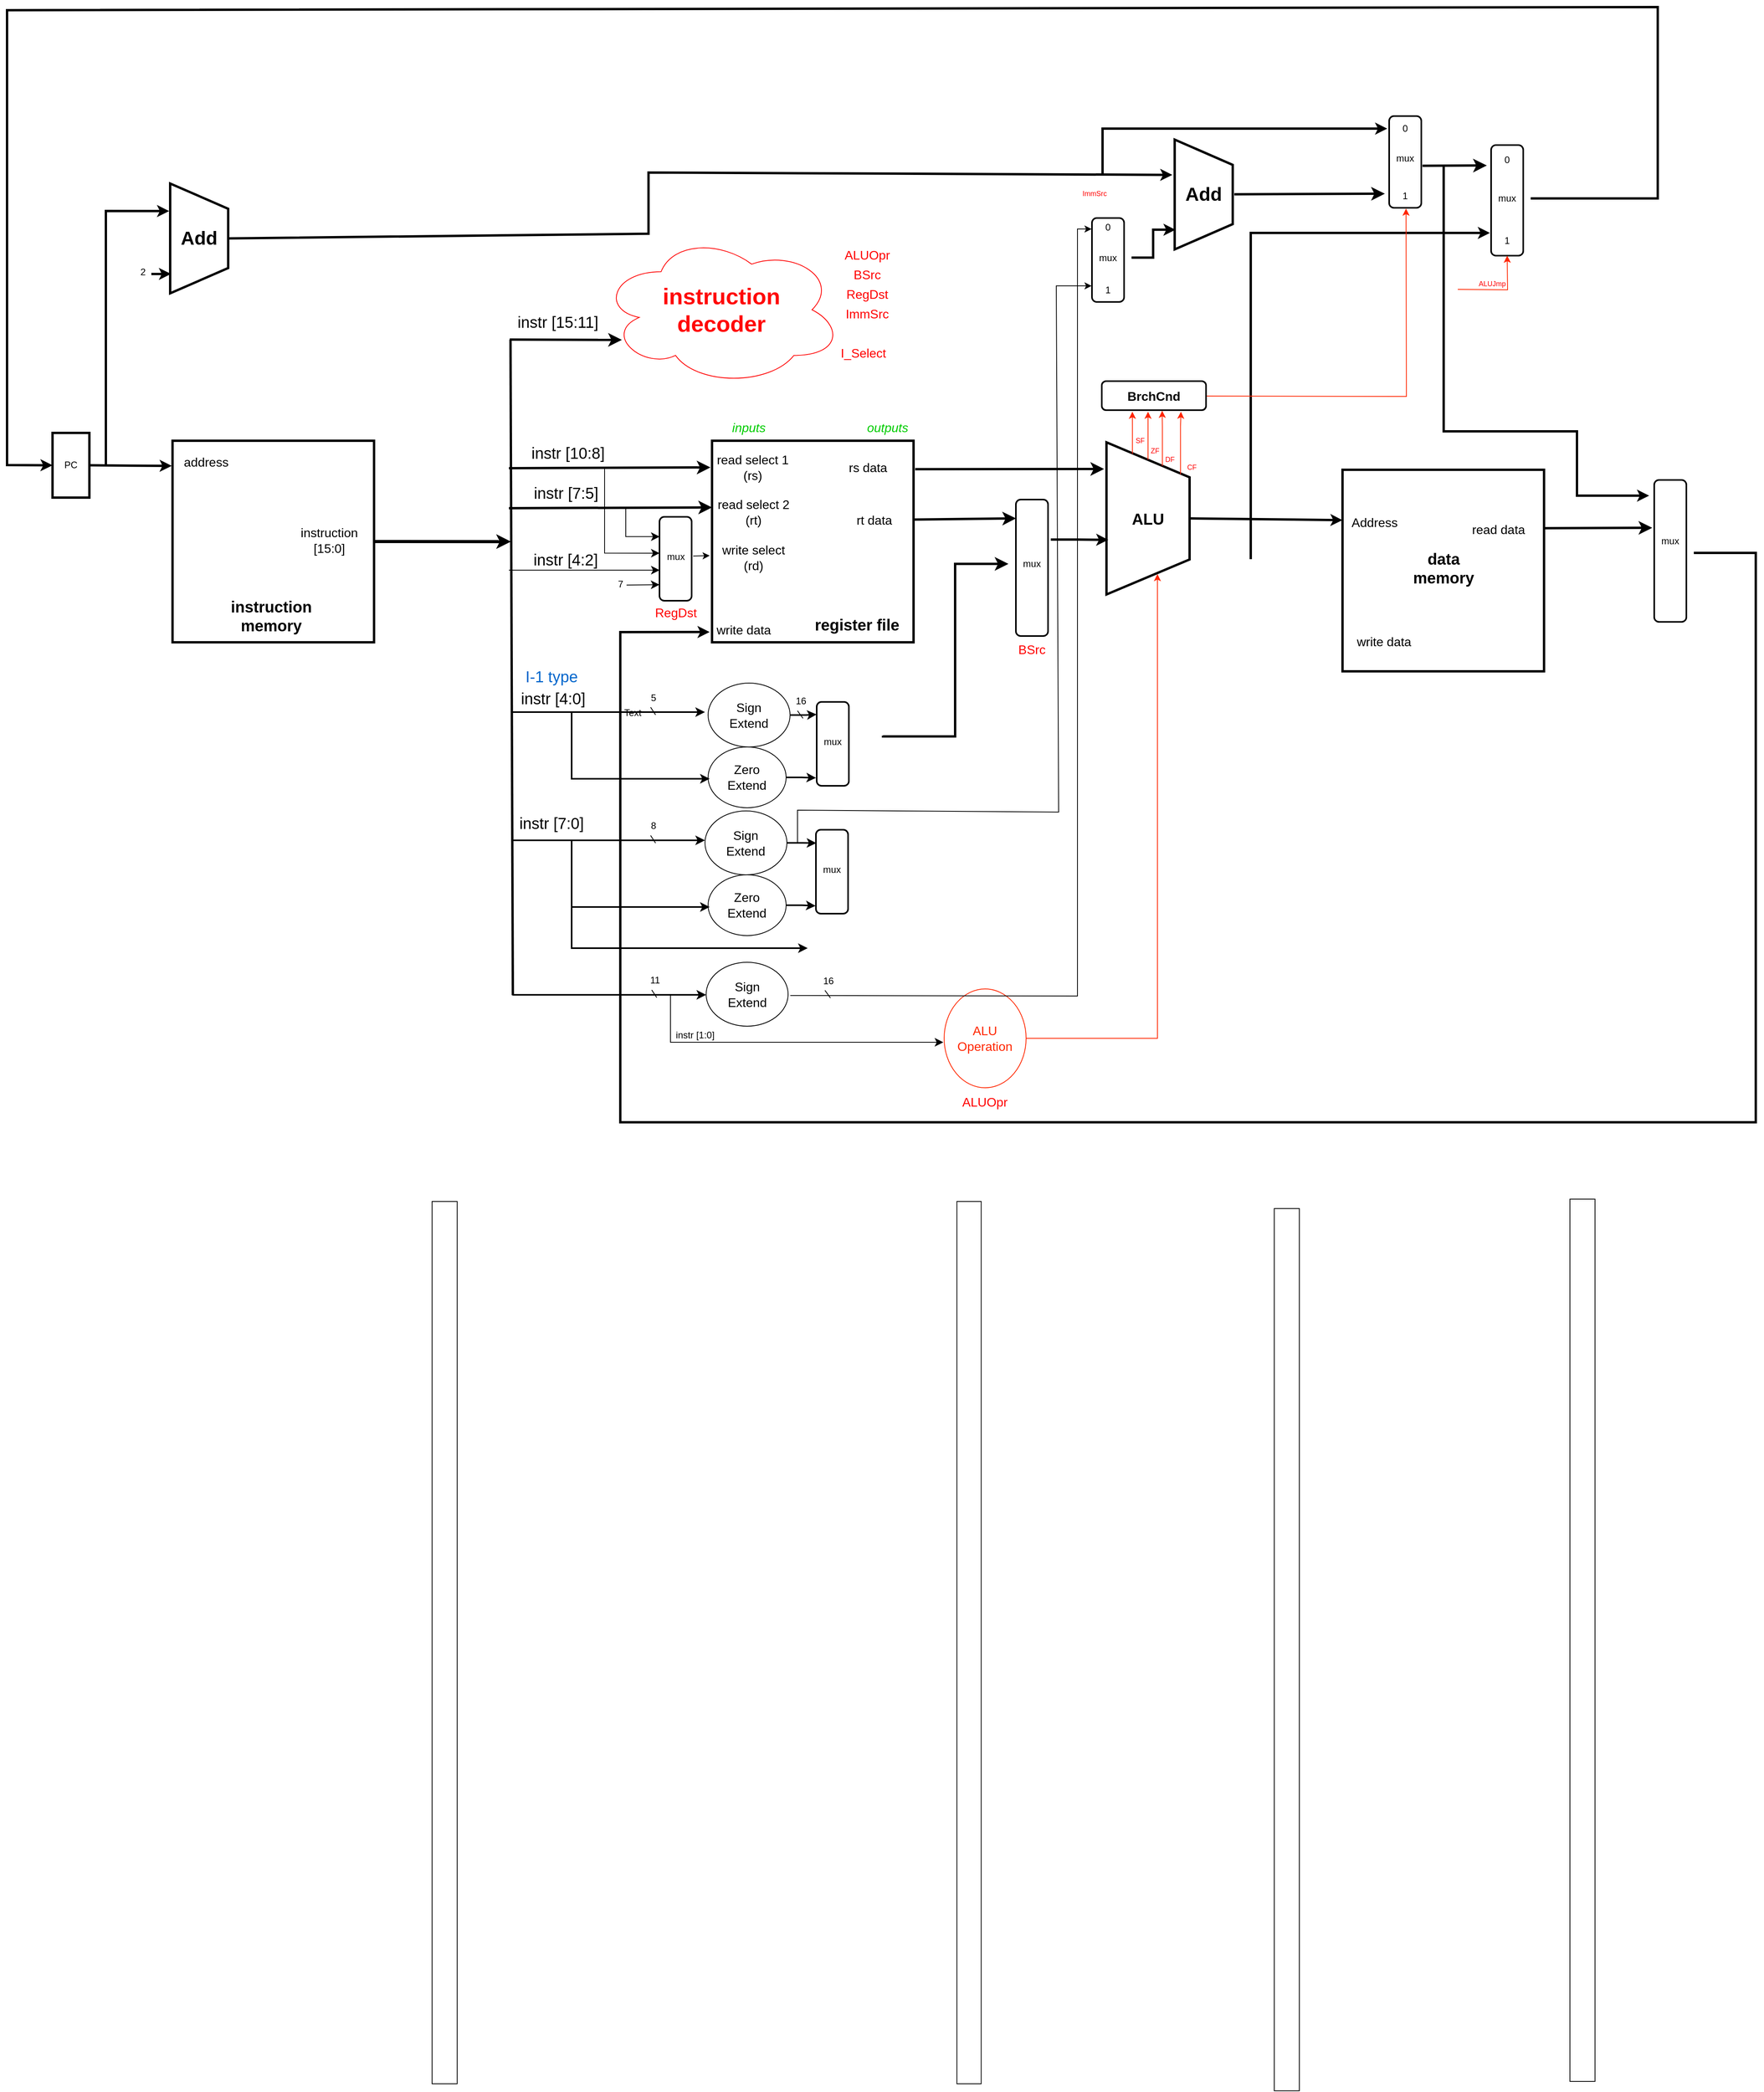 <mxfile version="24.7.17">
  <diagram name="Page-1" id="fNMds45U4PwnaxW4AGc1">
    <mxGraphModel dx="4616" dy="2588" grid="0" gridSize="10" guides="1" tooltips="1" connect="1" arrows="1" fold="1" page="0" pageScale="1" pageWidth="850" pageHeight="1100" math="0" shadow="0">
      <root>
        <mxCell id="0" />
        <mxCell id="1" parent="0" />
        <mxCell id="muOvpEpb0NtmlUYYNEdW-12" value="" style="rounded=0;whiteSpace=wrap;html=1;" parent="1" vertex="1">
          <mxGeometry x="-218" y="1648" width="32" height="1125" as="geometry" />
        </mxCell>
        <mxCell id="muOvpEpb0NtmlUYYNEdW-15" value="" style="rounded=0;whiteSpace=wrap;html=1;" parent="1" vertex="1">
          <mxGeometry x="451.25" y="1648" width="31" height="1125" as="geometry" />
        </mxCell>
        <mxCell id="rFN4JdDNjN4XjkR0yoPJ-14" value="" style="endArrow=classic;html=1;rounded=0;fontSize=12;startSize=8;endSize=8;strokeWidth=3;" parent="1" edge="1">
          <mxGeometry width="50" height="50" relative="1" as="geometry">
            <mxPoint x="-119" y="549" as="sourcePoint" />
            <mxPoint x="24" y="549.41" as="targetPoint" />
          </mxGeometry>
        </mxCell>
        <mxCell id="rFN4JdDNjN4XjkR0yoPJ-16" value="instr [15:11]" style="text;html=1;align=center;verticalAlign=middle;whiteSpace=wrap;rounded=0;fontSize=20;" parent="1" vertex="1">
          <mxGeometry x="-115.5" y="511" width="115" height="30" as="geometry" />
        </mxCell>
        <mxCell id="rFN4JdDNjN4XjkR0yoPJ-17" value="" style="endArrow=classic;html=1;rounded=0;fontSize=12;startSize=8;endSize=8;curved=1;strokeWidth=3;" parent="1" edge="1">
          <mxGeometry width="50" height="50" relative="1" as="geometry">
            <mxPoint x="-120" y="713" as="sourcePoint" />
            <mxPoint x="137" y="712" as="targetPoint" />
          </mxGeometry>
        </mxCell>
        <mxCell id="rFN4JdDNjN4XjkR0yoPJ-18" value="instr [10:8]" style="text;html=1;align=center;verticalAlign=middle;whiteSpace=wrap;rounded=0;fontSize=20;" parent="1" vertex="1">
          <mxGeometry x="-94.5" y="678" width="99" height="30" as="geometry" />
        </mxCell>
        <mxCell id="rFN4JdDNjN4XjkR0yoPJ-24" value="" style="endArrow=classic;html=1;rounded=0;fontSize=12;startSize=8;endSize=8;curved=1;strokeWidth=3;" parent="1" edge="1">
          <mxGeometry width="50" height="50" relative="1" as="geometry">
            <mxPoint x="-120" y="764" as="sourcePoint" />
            <mxPoint x="139" y="763" as="targetPoint" />
          </mxGeometry>
        </mxCell>
        <mxCell id="rFN4JdDNjN4XjkR0yoPJ-25" value="instr [7:5]" style="text;html=1;align=center;verticalAlign=middle;whiteSpace=wrap;rounded=0;fontSize=20;" parent="1" vertex="1">
          <mxGeometry x="-94.5" y="729" width="94" height="30" as="geometry" />
        </mxCell>
        <mxCell id="rFN4JdDNjN4XjkR0yoPJ-35" value="" style="endArrow=classic;html=1;rounded=0;fontSize=12;startSize=8;endSize=8;strokeWidth=1;entryX=0.236;entryY=0.995;entryDx=0;entryDy=0;entryPerimeter=0;edgeStyle=orthogonalEdgeStyle;" parent="1" target="r2W4QhgXkko-zdRNvbkp-2" edge="1">
          <mxGeometry width="50" height="50" relative="1" as="geometry">
            <mxPoint x="30" y="764" as="sourcePoint" />
            <mxPoint x="67.0" y="801.0" as="targetPoint" />
            <Array as="points">
              <mxPoint x="29" y="764" />
              <mxPoint x="29" y="800" />
            </Array>
          </mxGeometry>
        </mxCell>
        <mxCell id="rFN4JdDNjN4XjkR0yoPJ-42" value="" style="endArrow=classic;html=1;rounded=0;fontSize=12;startSize=8;endSize=8;curved=1;strokeWidth=1;entryX=0.636;entryY=0.995;entryDx=0;entryDy=0;entryPerimeter=0;" parent="1" target="r2W4QhgXkko-zdRNvbkp-2" edge="1">
          <mxGeometry width="50" height="50" relative="1" as="geometry">
            <mxPoint x="-120" y="843" as="sourcePoint" />
            <mxPoint x="69" y="843.21" as="targetPoint" />
          </mxGeometry>
        </mxCell>
        <mxCell id="rFN4JdDNjN4XjkR0yoPJ-43" value="instr [4:2]" style="text;html=1;align=center;verticalAlign=middle;whiteSpace=wrap;rounded=0;fontSize=20;" parent="1" vertex="1">
          <mxGeometry x="-94" y="813.5" width="93" height="30" as="geometry" />
        </mxCell>
        <mxCell id="rFN4JdDNjN4XjkR0yoPJ-46" value="" style="ellipse;shape=cloud;whiteSpace=wrap;html=1;fontColor=#FF1C1C;strokeColor=#FF0000;strokeWidth=1;" parent="1" vertex="1">
          <mxGeometry x="-3" y="414" width="308" height="194" as="geometry" />
        </mxCell>
        <mxCell id="rFN4JdDNjN4XjkR0yoPJ-47" value="&lt;b style=&quot;font-size: 29px;&quot;&gt;instruction decoder&lt;/b&gt;" style="text;html=1;align=center;verticalAlign=middle;whiteSpace=wrap;rounded=0;fontSize=29;fontColor=#FF0808;" parent="1" vertex="1">
          <mxGeometry x="121" y="497.5" width="60" height="27" as="geometry" />
        </mxCell>
        <mxCell id="3E7eyOwTPvob0F8doDhA-3" value="&lt;i&gt;inputs&lt;/i&gt;" style="text;html=1;align=center;verticalAlign=middle;whiteSpace=wrap;rounded=0;fontSize=16;fontColor=#00CC00;" parent="1" vertex="1">
          <mxGeometry x="156" y="646" width="60" height="30" as="geometry" />
        </mxCell>
        <mxCell id="3E7eyOwTPvob0F8doDhA-5" value="&lt;i&gt;outputs&lt;/i&gt;" style="text;html=1;align=center;verticalAlign=middle;whiteSpace=wrap;rounded=0;fontSize=16;fontColor=#00CC00;" parent="1" vertex="1">
          <mxGeometry x="333" y="646" width="60" height="30" as="geometry" />
        </mxCell>
        <mxCell id="3E7eyOwTPvob0F8doDhA-17" value="" style="endArrow=classic;html=1;rounded=0;fontSize=12;startSize=8;endSize=8;curved=1;strokeWidth=3;exitX=1.008;exitY=0.141;exitDx=0;exitDy=0;exitPerimeter=0;" parent="1" source="rFN4JdDNjN4XjkR0yoPJ-5" edge="1">
          <mxGeometry width="50" height="50" relative="1" as="geometry">
            <mxPoint x="400" y="729" as="sourcePoint" />
            <mxPoint x="639" y="714" as="targetPoint" />
          </mxGeometry>
        </mxCell>
        <mxCell id="3E7eyOwTPvob0F8doDhA-20" value="" style="endArrow=classic;html=1;rounded=0;fontSize=12;startSize=8;endSize=8;curved=1;strokeWidth=3;entryX=0.138;entryY=0.996;entryDx=0;entryDy=0;exitX=1;exitY=0.5;exitDx=0;exitDy=0;entryPerimeter=0;" parent="1" source="3E7eyOwTPvob0F8doDhA-12" target="r2W4QhgXkko-zdRNvbkp-25" edge="1">
          <mxGeometry width="50" height="50" relative="1" as="geometry">
            <mxPoint x="396" y="770.97" as="sourcePoint" />
            <mxPoint x="551" y="780.5" as="targetPoint" />
          </mxGeometry>
        </mxCell>
        <mxCell id="muOvpEpb0NtmlUYYNEdW-38" style="edgeStyle=none;rounded=0;orthogonalLoop=1;jettySize=auto;html=1;exitX=1;exitY=0.5;exitDx=0;exitDy=0;strokeWidth=4;" parent="1" source="muOvpEpb0NtmlUYYNEdW-1" edge="1">
          <mxGeometry relative="1" as="geometry">
            <mxPoint x="-117.429" y="806.571" as="targetPoint" />
          </mxGeometry>
        </mxCell>
        <mxCell id="muOvpEpb0NtmlUYYNEdW-8" value="" style="whiteSpace=wrap;html=1;aspect=fixed;strokeWidth=3;" parent="1" vertex="1">
          <mxGeometry x="943" y="715" width="257" height="257" as="geometry" />
        </mxCell>
        <mxCell id="muOvpEpb0NtmlUYYNEdW-9" value="Address" style="text;html=1;align=center;verticalAlign=middle;whiteSpace=wrap;rounded=0;fontSize=16;" parent="1" vertex="1">
          <mxGeometry x="934" y="762" width="100" height="39" as="geometry" />
        </mxCell>
        <mxCell id="muOvpEpb0NtmlUYYNEdW-10" value="&lt;b&gt;data memory&lt;/b&gt;" style="text;html=1;align=center;verticalAlign=middle;whiteSpace=wrap;rounded=0;fontSize=20;" parent="1" vertex="1">
          <mxGeometry x="1016.5" y="824.5" width="110" height="30" as="geometry" />
        </mxCell>
        <mxCell id="muOvpEpb0NtmlUYYNEdW-13" value="" style="group;strokeWidth=3;" parent="1" vertex="1" connectable="0">
          <mxGeometry x="642" y="680" width="106" height="194" as="geometry" />
        </mxCell>
        <mxCell id="3E7eyOwTPvob0F8doDhA-14" value="" style="verticalLabelPosition=middle;verticalAlign=middle;html=1;shape=trapezoid;perimeter=trapezoidPerimeter;whiteSpace=wrap;size=0.23;arcSize=10;flipV=1;labelPosition=center;align=center;direction=south;strokeWidth=3;" parent="muOvpEpb0NtmlUYYNEdW-13" vertex="1">
          <mxGeometry width="106" height="194" as="geometry" />
        </mxCell>
        <mxCell id="3E7eyOwTPvob0F8doDhA-15" value="&lt;b style=&quot;font-size: 20px;&quot;&gt;ALU&lt;/b&gt;" style="text;html=1;align=center;verticalAlign=middle;whiteSpace=wrap;rounded=0;fontSize=20;" parent="muOvpEpb0NtmlUYYNEdW-13" vertex="1">
          <mxGeometry x="23" y="82" width="60" height="30" as="geometry" />
        </mxCell>
        <mxCell id="p6FXJWHA-nySCCXBb5-h-45" value="&lt;font color=&quot;#ff0000&quot;&gt;&lt;span style=&quot;caret-color: rgb(255, 0, 0); font-size: 9px;&quot;&gt;DF&lt;/span&gt;&lt;/font&gt;" style="text;html=1;align=center;verticalAlign=middle;whiteSpace=wrap;rounded=0;fontSize=16;" parent="muOvpEpb0NtmlUYYNEdW-13" vertex="1">
          <mxGeometry x="70" y="13" width="22" height="11" as="geometry" />
        </mxCell>
        <mxCell id="p6FXJWHA-nySCCXBb5-h-44" value="&lt;font color=&quot;#ff0000&quot;&gt;&lt;span style=&quot;caret-color: rgb(255, 0, 0); font-size: 9px;&quot;&gt;ZF&lt;/span&gt;&lt;/font&gt;" style="text;html=1;align=center;verticalAlign=middle;whiteSpace=wrap;rounded=0;fontSize=16;" parent="muOvpEpb0NtmlUYYNEdW-13" vertex="1">
          <mxGeometry x="51" y="2" width="22" height="11" as="geometry" />
        </mxCell>
        <mxCell id="muOvpEpb0NtmlUYYNEdW-16" value="" style="rounded=0;whiteSpace=wrap;html=1;" parent="1" vertex="1">
          <mxGeometry x="856" y="1657" width="32" height="1125" as="geometry" />
        </mxCell>
        <mxCell id="muOvpEpb0NtmlUYYNEdW-17" value="" style="rounded=0;whiteSpace=wrap;html=1;" parent="1" vertex="1">
          <mxGeometry x="1233" y="1645" width="32" height="1125" as="geometry" />
        </mxCell>
        <mxCell id="muOvpEpb0NtmlUYYNEdW-19" value="write data" style="text;html=1;align=center;verticalAlign=middle;whiteSpace=wrap;rounded=0;fontSize=16;" parent="1" vertex="1">
          <mxGeometry x="946" y="914" width="100" height="39" as="geometry" />
        </mxCell>
        <mxCell id="muOvpEpb0NtmlUYYNEdW-20" value="read data" style="text;html=1;align=center;verticalAlign=middle;whiteSpace=wrap;rounded=0;fontSize=16;" parent="1" vertex="1">
          <mxGeometry x="1092" y="771.5" width="100" height="39" as="geometry" />
        </mxCell>
        <mxCell id="muOvpEpb0NtmlUYYNEdW-25" value="" style="endArrow=classic;html=1;rounded=0;fontSize=12;startSize=8;endSize=8;curved=1;strokeWidth=3;exitX=0.997;exitY=0.29;exitDx=0;exitDy=0;exitPerimeter=0;entryX=0;entryY=0.214;entryDx=0;entryDy=3;entryPerimeter=0;" parent="1" source="muOvpEpb0NtmlUYYNEdW-8" edge="1">
          <mxGeometry width="50" height="50" relative="1" as="geometry">
            <mxPoint x="1205" y="786" as="sourcePoint" />
            <mxPoint x="1338" y="789" as="targetPoint" />
          </mxGeometry>
        </mxCell>
        <mxCell id="muOvpEpb0NtmlUYYNEdW-27" value="" style="group" parent="1" vertex="1" connectable="0">
          <mxGeometry x="139" y="678" width="257" height="257" as="geometry" />
        </mxCell>
        <mxCell id="rFN4JdDNjN4XjkR0yoPJ-5" value="" style="whiteSpace=wrap;html=1;aspect=fixed;strokeWidth=3;" parent="muOvpEpb0NtmlUYYNEdW-27" vertex="1">
          <mxGeometry width="257" height="257" as="geometry" />
        </mxCell>
        <mxCell id="rFN4JdDNjN4XjkR0yoPJ-6" value="read select 1 (rs)" style="text;html=1;align=center;verticalAlign=middle;whiteSpace=wrap;rounded=0;fontSize=16;" parent="muOvpEpb0NtmlUYYNEdW-27" vertex="1">
          <mxGeometry x="2" y="14" width="100" height="39" as="geometry" />
        </mxCell>
        <mxCell id="rFN4JdDNjN4XjkR0yoPJ-7" value="read select 2 (rt)" style="text;html=1;align=center;verticalAlign=middle;whiteSpace=wrap;rounded=0;fontSize=16;" parent="muOvpEpb0NtmlUYYNEdW-27" vertex="1">
          <mxGeometry x="3.5" y="71" width="97.5" height="39" as="geometry" />
        </mxCell>
        <mxCell id="rFN4JdDNjN4XjkR0yoPJ-8" value="write select (rd)" style="text;html=1;align=center;verticalAlign=middle;whiteSpace=wrap;rounded=0;fontSize=16;" parent="muOvpEpb0NtmlUYYNEdW-27" vertex="1">
          <mxGeometry x="7.5" y="129.5" width="89.5" height="39" as="geometry" />
        </mxCell>
        <mxCell id="rFN4JdDNjN4XjkR0yoPJ-10" value="write data" style="text;html=1;align=center;verticalAlign=middle;whiteSpace=wrap;rounded=0;fontSize=16;" parent="muOvpEpb0NtmlUYYNEdW-27" vertex="1">
          <mxGeometry x="3.5" y="225" width="73" height="32" as="geometry" />
        </mxCell>
        <mxCell id="rFN4JdDNjN4XjkR0yoPJ-44" value="&lt;b&gt;register file&lt;/b&gt;" style="text;html=1;align=center;verticalAlign=middle;whiteSpace=wrap;rounded=0;fontSize=20;" parent="muOvpEpb0NtmlUYYNEdW-27" vertex="1">
          <mxGeometry x="130" y="219" width="110" height="30" as="geometry" />
        </mxCell>
        <mxCell id="3E7eyOwTPvob0F8doDhA-7" value="rs data" style="text;html=1;align=center;verticalAlign=middle;whiteSpace=wrap;rounded=0;fontSize=16;" parent="muOvpEpb0NtmlUYYNEdW-27" vertex="1">
          <mxGeometry x="149" y="14" width="100" height="39" as="geometry" />
        </mxCell>
        <mxCell id="3E7eyOwTPvob0F8doDhA-12" value="rt data" style="text;html=1;align=center;verticalAlign=middle;whiteSpace=wrap;rounded=0;fontSize=16;" parent="muOvpEpb0NtmlUYYNEdW-27" vertex="1">
          <mxGeometry x="157" y="81" width="100" height="39" as="geometry" />
        </mxCell>
        <mxCell id="muOvpEpb0NtmlUYYNEdW-289" style="edgeStyle=none;rounded=0;orthogonalLoop=1;jettySize=auto;html=1;fontFamily=Helvetica;fontSize=12;fontColor=default;entryX=0.749;entryY=1.018;entryDx=0;entryDy=0;entryPerimeter=0;strokeWidth=3;" parent="1" target="muOvpEpb0NtmlUYYNEdW-40" edge="1">
          <mxGeometry relative="1" as="geometry">
            <mxPoint x="-551" y="382" as="targetPoint" />
            <mxPoint x="-634" y="709" as="sourcePoint" />
            <Array as="points">
              <mxPoint x="-634" y="385" />
            </Array>
          </mxGeometry>
        </mxCell>
        <mxCell id="muOvpEpb0NtmlUYYNEdW-32" value="PC" style="rounded=0;whiteSpace=wrap;html=1;strokeWidth=3;" parent="1" vertex="1">
          <mxGeometry x="-702" y="668" width="47" height="82.5" as="geometry" />
        </mxCell>
        <mxCell id="muOvpEpb0NtmlUYYNEdW-34" style="edgeStyle=orthogonalEdgeStyle;rounded=0;orthogonalLoop=1;jettySize=auto;html=1;exitX=1;exitY=0.5;exitDx=0;exitDy=0;strokeWidth=3;" parent="1" edge="1">
          <mxGeometry relative="1" as="geometry">
            <mxPoint x="-550" y="710" as="targetPoint" />
            <mxPoint x="-655" y="709.29" as="sourcePoint" />
          </mxGeometry>
        </mxCell>
        <mxCell id="muOvpEpb0NtmlUYYNEdW-37" value="" style="endArrow=none;html=3;rounded=0;strokeWidth=3;" parent="1" edge="1">
          <mxGeometry width="50" height="50" relative="1" as="geometry">
            <mxPoint x="-115" y="1385" as="sourcePoint" />
            <mxPoint x="-118" y="549" as="targetPoint" />
          </mxGeometry>
        </mxCell>
        <mxCell id="muOvpEpb0NtmlUYYNEdW-39" style="edgeStyle=none;rounded=0;orthogonalLoop=1;jettySize=auto;html=1;exitX=0.5;exitY=0;exitDx=0;exitDy=0;entryX=0;entryY=0.25;entryDx=0;entryDy=0;strokeWidth=3;" parent="1" source="3E7eyOwTPvob0F8doDhA-14" target="muOvpEpb0NtmlUYYNEdW-8" edge="1">
          <mxGeometry relative="1" as="geometry" />
        </mxCell>
        <mxCell id="muOvpEpb0NtmlUYYNEdW-40" value="&lt;font style=&quot;font-size: 24px;&quot;&gt;&lt;b&gt;Add&lt;/b&gt;&lt;/font&gt;" style="verticalLabelPosition=middle;verticalAlign=middle;html=1;shape=trapezoid;perimeter=trapezoidPerimeter;whiteSpace=wrap;size=0.23;arcSize=10;flipV=1;labelPosition=center;align=center;direction=south;strokeWidth=3;" parent="1" vertex="1">
          <mxGeometry x="-552" y="350" width="74" height="140" as="geometry" />
        </mxCell>
        <mxCell id="muOvpEpb0NtmlUYYNEdW-284" value="" style="group" parent="1" vertex="1" connectable="0">
          <mxGeometry x="-556" y="678" width="264" height="257" as="geometry" />
        </mxCell>
        <mxCell id="muOvpEpb0NtmlUYYNEdW-1" value="" style="whiteSpace=wrap;html=1;aspect=fixed;strokeWidth=3;" parent="muOvpEpb0NtmlUYYNEdW-284" vertex="1">
          <mxGeometry x="7" width="257" height="257" as="geometry" />
        </mxCell>
        <mxCell id="muOvpEpb0NtmlUYYNEdW-4" value="address" style="text;html=1;align=center;verticalAlign=middle;whiteSpace=wrap;rounded=0;fontSize=16;" parent="muOvpEpb0NtmlUYYNEdW-284" vertex="1">
          <mxGeometry y="7" width="100" height="39" as="geometry" />
        </mxCell>
        <mxCell id="muOvpEpb0NtmlUYYNEdW-6" value="&lt;b&gt;instruction memory&lt;/b&gt;" style="text;html=1;align=center;verticalAlign=middle;whiteSpace=wrap;rounded=0;fontSize=20;" parent="muOvpEpb0NtmlUYYNEdW-284" vertex="1">
          <mxGeometry x="78" y="208" width="110" height="30" as="geometry" />
        </mxCell>
        <mxCell id="muOvpEpb0NtmlUYYNEdW-28" value="instruction&lt;div&gt;[15:0]&lt;/div&gt;" style="text;html=1;align=center;verticalAlign=middle;whiteSpace=wrap;rounded=0;fontSize=16;" parent="muOvpEpb0NtmlUYYNEdW-284" vertex="1">
          <mxGeometry x="158" y="107.5" width="98" height="39" as="geometry" />
        </mxCell>
        <mxCell id="muOvpEpb0NtmlUYYNEdW-287" style="edgeStyle=orthogonalEdgeStyle;rounded=0;orthogonalLoop=1;jettySize=auto;html=1;entryX=0.179;entryY=0.985;entryDx=0;entryDy=0;entryPerimeter=0;exitX=0.96;exitY=0.59;exitDx=0;exitDy=0;exitPerimeter=0;strokeWidth=3;" parent="1" source="muOvpEpb0NtmlUYYNEdW-288" target="muOvpEpb0NtmlUYYNEdW-40" edge="1">
          <mxGeometry relative="1" as="geometry">
            <mxPoint x="-552" y="466.71" as="targetPoint" />
            <mxPoint x="-593" y="467" as="sourcePoint" />
          </mxGeometry>
        </mxCell>
        <mxCell id="muOvpEpb0NtmlUYYNEdW-288" value="2" style="text;html=1;align=center;verticalAlign=middle;resizable=0;points=[];autosize=1;strokeColor=none;fillColor=none;fontFamily=Helvetica;fontSize=12;fontColor=default;" parent="1" vertex="1">
          <mxGeometry x="-600" y="450" width="25" height="26" as="geometry" />
        </mxCell>
        <mxCell id="fwB8wbmSQQmTVCgAxKlL-9" value="&lt;font color=&quot;#ff0000&quot;&gt;&lt;span style=&quot;caret-color: rgb(255, 0, 0);&quot;&gt;I_Select&lt;/span&gt;&lt;/font&gt;" style="text;html=1;align=center;verticalAlign=middle;whiteSpace=wrap;rounded=0;fontSize=16;" parent="1" vertex="1">
          <mxGeometry x="296" y="551" width="72" height="30" as="geometry" />
        </mxCell>
        <mxCell id="fwB8wbmSQQmTVCgAxKlL-12" value="" style="endArrow=classic;html=1;rounded=0;fontSize=12;startSize=8;endSize=8;strokeWidth=3;edgeStyle=orthogonalEdgeStyle;entryX=0;entryY=0.5;entryDx=0;entryDy=0;" parent="1" edge="1" target="r2W4QhgXkko-zdRNvbkp-26">
          <mxGeometry width="50" height="50" relative="1" as="geometry">
            <mxPoint x="357" y="1054" as="sourcePoint" />
            <mxPoint x="556" y="835" as="targetPoint" />
            <Array as="points">
              <mxPoint x="357" y="1055" />
              <mxPoint x="449" y="1055" />
              <mxPoint x="449" y="835" />
            </Array>
          </mxGeometry>
        </mxCell>
        <mxCell id="fwB8wbmSQQmTVCgAxKlL-13" value="16" style="text;html=1;align=center;verticalAlign=middle;resizable=0;points=[];autosize=1;strokeColor=none;fillColor=none;" parent="1" vertex="1">
          <mxGeometry x="236" y="997" width="31" height="26" as="geometry" />
        </mxCell>
        <mxCell id="fwB8wbmSQQmTVCgAxKlL-15" style="edgeStyle=orthogonalEdgeStyle;rounded=0;orthogonalLoop=1;jettySize=auto;html=1;exitX=0.293;exitY=-0.085;exitDx=0;exitDy=0;exitPerimeter=0;entryX=0.359;entryY=0.978;entryDx=0;entryDy=0;entryPerimeter=0;strokeWidth=3;" parent="1" target="3E7eyOwTPvob0F8doDhA-14" edge="1" source="r2W4QhgXkko-zdRNvbkp-25">
          <mxGeometry relative="1" as="geometry">
            <mxPoint x="599" y="804.5" as="sourcePoint" />
          </mxGeometry>
        </mxCell>
        <mxCell id="r2W4QhgXkko-zdRNvbkp-8" value="" style="endArrow=classic;html=1;rounded=0;" parent="1" edge="1">
          <mxGeometry width="50" height="50" relative="1" as="geometry">
            <mxPoint x="115" y="825" as="sourcePoint" />
            <mxPoint x="136" y="824.5" as="targetPoint" />
          </mxGeometry>
        </mxCell>
        <mxCell id="r2W4QhgXkko-zdRNvbkp-9" value="" style="endArrow=classic;html=1;rounded=0;fontSize=12;startSize=8;endSize=8;strokeWidth=1;entryX=0.433;entryY=0.995;entryDx=0;entryDy=0;entryPerimeter=0;edgeStyle=orthogonalEdgeStyle;" parent="1" target="r2W4QhgXkko-zdRNvbkp-2" edge="1">
          <mxGeometry width="50" height="50" relative="1" as="geometry">
            <mxPoint x="2" y="714" as="sourcePoint" />
            <mxPoint x="67.0" y="822.05" as="targetPoint" />
            <Array as="points">
              <mxPoint x="2" y="821" />
            </Array>
          </mxGeometry>
        </mxCell>
        <mxCell id="r2W4QhgXkko-zdRNvbkp-11" value="7" style="text;html=1;align=center;verticalAlign=middle;resizable=0;points=[];autosize=1;strokeColor=none;fillColor=none;" parent="1" vertex="1">
          <mxGeometry x="9" y="848" width="25" height="26" as="geometry" />
        </mxCell>
        <mxCell id="r2W4QhgXkko-zdRNvbkp-14" value="" style="endArrow=classic;html=1;rounded=0;fontSize=12;startSize=8;endSize=8;strokeWidth=1;entryX=0.236;entryY=0.995;entryDx=0;entryDy=0;entryPerimeter=0;edgeStyle=orthogonalEdgeStyle;" parent="1" edge="1">
          <mxGeometry width="50" height="50" relative="1" as="geometry">
            <mxPoint x="30" y="862" as="sourcePoint" />
            <mxPoint x="72" y="861.5" as="targetPoint" />
            <Array as="points">
              <mxPoint x="30" y="862" />
              <mxPoint x="29" y="862" />
            </Array>
          </mxGeometry>
        </mxCell>
        <mxCell id="r2W4QhgXkko-zdRNvbkp-15" value="&lt;font size=&quot;1&quot; color=&quot;#ff0000&quot;&gt;&lt;span style=&quot;caret-color: rgb(255, 0, 0); font-size: 16px;&quot;&gt;RegDst&lt;/span&gt;&lt;/font&gt;" style="text;html=1;align=center;verticalAlign=middle;whiteSpace=wrap;rounded=0;fontSize=16;" parent="1" vertex="1">
          <mxGeometry x="62.5" y="888" width="60" height="18" as="geometry" />
        </mxCell>
        <mxCell id="r2W4QhgXkko-zdRNvbkp-20" value="" style="group" parent="1" vertex="1" connectable="0">
          <mxGeometry x="62.5" y="775" width="60" height="107" as="geometry" />
        </mxCell>
        <mxCell id="r2W4QhgXkko-zdRNvbkp-2" value="" style="rounded=1;whiteSpace=wrap;html=1;direction=south;strokeWidth=2;" parent="r2W4QhgXkko-zdRNvbkp-20" vertex="1">
          <mxGeometry x="9.5" width="41" height="107" as="geometry" />
        </mxCell>
        <mxCell id="r2W4QhgXkko-zdRNvbkp-18" value="mux" style="text;html=1;align=center;verticalAlign=middle;whiteSpace=wrap;rounded=0;" parent="r2W4QhgXkko-zdRNvbkp-20" vertex="1">
          <mxGeometry y="35.5" width="60" height="30" as="geometry" />
        </mxCell>
        <mxCell id="r2W4QhgXkko-zdRNvbkp-24" value="" style="group;strokeWidth=1;" parent="1" vertex="1" connectable="0">
          <mxGeometry x="517" y="753" width="60" height="174" as="geometry" />
        </mxCell>
        <mxCell id="r2W4QhgXkko-zdRNvbkp-25" value="" style="rounded=1;whiteSpace=wrap;html=1;direction=south;strokeWidth=2;" parent="r2W4QhgXkko-zdRNvbkp-24" vertex="1">
          <mxGeometry x="9.5" width="41" height="174" as="geometry" />
        </mxCell>
        <mxCell id="r2W4QhgXkko-zdRNvbkp-26" value="mux" style="text;html=1;align=center;verticalAlign=middle;whiteSpace=wrap;rounded=0;" parent="r2W4QhgXkko-zdRNvbkp-24" vertex="1">
          <mxGeometry y="67" width="60" height="30" as="geometry" />
        </mxCell>
        <mxCell id="AzOvHIemU0ZITK1xoNgC-14" style="edgeStyle=orthogonalEdgeStyle;rounded=0;orthogonalLoop=1;jettySize=auto;html=1;exitX=1;exitY=0.5;exitDx=0;exitDy=0;" parent="r2W4QhgXkko-zdRNvbkp-24" source="r2W4QhgXkko-zdRNvbkp-25" target="r2W4QhgXkko-zdRNvbkp-25" edge="1">
          <mxGeometry relative="1" as="geometry" />
        </mxCell>
        <mxCell id="r2W4QhgXkko-zdRNvbkp-28" value="&lt;font size=&quot;1&quot; color=&quot;#ff0000&quot;&gt;&lt;span style=&quot;caret-color: rgb(255, 0, 0); font-size: 16px;&quot;&gt;BSrc&lt;/span&gt;&lt;/font&gt;" style="text;html=1;align=center;verticalAlign=middle;whiteSpace=wrap;rounded=0;fontSize=16;" parent="1" vertex="1">
          <mxGeometry x="517" y="935" width="60" height="18" as="geometry" />
        </mxCell>
        <mxCell id="yZ5C_Ve2Oc4vBgANtmZi-1" value="" style="group" parent="1" vertex="1" connectable="0">
          <mxGeometry x="614" y="394" width="60" height="113" as="geometry" />
        </mxCell>
        <mxCell id="yZ5C_Ve2Oc4vBgANtmZi-2" value="" style="rounded=1;whiteSpace=wrap;html=1;direction=south;strokeWidth=2;" parent="yZ5C_Ve2Oc4vBgANtmZi-1" vertex="1">
          <mxGeometry x="9.5" width="41" height="107" as="geometry" />
        </mxCell>
        <mxCell id="yZ5C_Ve2Oc4vBgANtmZi-3" value="mux" style="text;html=1;align=center;verticalAlign=middle;whiteSpace=wrap;rounded=0;" parent="yZ5C_Ve2Oc4vBgANtmZi-1" vertex="1">
          <mxGeometry y="35.5" width="60" height="30" as="geometry" />
        </mxCell>
        <mxCell id="-0kURrgrsvos_-0h37l5-16" value="1" style="text;html=1;align=center;verticalAlign=middle;whiteSpace=wrap;rounded=0;" vertex="1" parent="yZ5C_Ve2Oc4vBgANtmZi-1">
          <mxGeometry y="77" width="60" height="30" as="geometry" />
        </mxCell>
        <mxCell id="-0kURrgrsvos_-0h37l5-17" value="0" style="text;html=1;align=center;verticalAlign=middle;whiteSpace=wrap;rounded=0;" vertex="1" parent="yZ5C_Ve2Oc4vBgANtmZi-1">
          <mxGeometry y="2" width="60" height="19" as="geometry" />
        </mxCell>
        <mxCell id="yZ5C_Ve2Oc4vBgANtmZi-4" value="" style="group" parent="1" vertex="1" connectable="0">
          <mxGeometry x="993" y="274" width="60" height="123" as="geometry" />
        </mxCell>
        <mxCell id="-0kURrgrsvos_-0h37l5-11" value="" style="group" vertex="1" connectable="0" parent="yZ5C_Ve2Oc4vBgANtmZi-4">
          <mxGeometry y="-10" width="60" height="117" as="geometry" />
        </mxCell>
        <mxCell id="yZ5C_Ve2Oc4vBgANtmZi-5" value="" style="rounded=1;whiteSpace=wrap;html=1;direction=south;strokeWidth=2;" parent="-0kURrgrsvos_-0h37l5-11" vertex="1">
          <mxGeometry x="9.5" width="41" height="117" as="geometry" />
        </mxCell>
        <mxCell id="yZ5C_Ve2Oc4vBgANtmZi-6" value="mux" style="text;html=1;align=center;verticalAlign=middle;whiteSpace=wrap;rounded=0;" parent="-0kURrgrsvos_-0h37l5-11" vertex="1">
          <mxGeometry y="39" width="60" height="30" as="geometry" />
        </mxCell>
        <mxCell id="-0kURrgrsvos_-0h37l5-9" value="1" style="text;html=1;align=center;verticalAlign=middle;whiteSpace=wrap;rounded=0;" vertex="1" parent="-0kURrgrsvos_-0h37l5-11">
          <mxGeometry y="87" width="60" height="30" as="geometry" />
        </mxCell>
        <mxCell id="-0kURrgrsvos_-0h37l5-10" value="0" style="text;html=1;align=center;verticalAlign=middle;whiteSpace=wrap;rounded=0;" vertex="1" parent="-0kURrgrsvos_-0h37l5-11">
          <mxGeometry y="6" width="60" height="19" as="geometry" />
        </mxCell>
        <mxCell id="yZ5C_Ve2Oc4vBgANtmZi-8" value="" style="group" parent="1" vertex="1" connectable="0">
          <mxGeometry x="1123" y="335" width="60" height="107" as="geometry" />
        </mxCell>
        <mxCell id="-0kURrgrsvos_-0h37l5-12" value="" style="group" vertex="1" connectable="0" parent="yZ5C_Ve2Oc4vBgANtmZi-8">
          <mxGeometry y="-34" width="60" height="141" as="geometry" />
        </mxCell>
        <mxCell id="yZ5C_Ve2Oc4vBgANtmZi-9" value="" style="rounded=1;whiteSpace=wrap;html=1;direction=south;strokeWidth=2;" parent="-0kURrgrsvos_-0h37l5-12" vertex="1">
          <mxGeometry x="9.5" width="41" height="141" as="geometry" />
        </mxCell>
        <mxCell id="yZ5C_Ve2Oc4vBgANtmZi-10" value="mux" style="text;html=1;align=center;verticalAlign=middle;whiteSpace=wrap;rounded=0;" parent="-0kURrgrsvos_-0h37l5-12" vertex="1">
          <mxGeometry y="53" width="60" height="30" as="geometry" />
        </mxCell>
        <mxCell id="-0kURrgrsvos_-0h37l5-3" value="1" style="text;html=1;align=center;verticalAlign=middle;whiteSpace=wrap;rounded=0;" vertex="1" parent="-0kURrgrsvos_-0h37l5-12">
          <mxGeometry y="107" width="60" height="30" as="geometry" />
        </mxCell>
        <mxCell id="-0kURrgrsvos_-0h37l5-8" value="0" style="text;html=1;align=center;verticalAlign=middle;whiteSpace=wrap;rounded=0;" vertex="1" parent="-0kURrgrsvos_-0h37l5-12">
          <mxGeometry y="4" width="60" height="30" as="geometry" />
        </mxCell>
        <mxCell id="yZ5C_Ve2Oc4vBgANtmZi-16" value="&lt;font style=&quot;font-size: 24px;&quot;&gt;&lt;b&gt;Add&lt;/b&gt;&lt;/font&gt;" style="verticalLabelPosition=middle;verticalAlign=middle;html=1;shape=trapezoid;perimeter=trapezoidPerimeter;whiteSpace=wrap;size=0.23;arcSize=10;flipV=1;labelPosition=center;align=center;direction=south;strokeWidth=3;" parent="1" vertex="1">
          <mxGeometry x="729" y="294" width="74" height="140" as="geometry" />
        </mxCell>
        <mxCell id="yZ5C_Ve2Oc4vBgANtmZi-17" style="edgeStyle=orthogonalEdgeStyle;rounded=0;orthogonalLoop=1;jettySize=auto;html=1;entryX=0.179;entryY=0.985;entryDx=0;entryDy=0;entryPerimeter=0;strokeWidth=3;" parent="1" source="yZ5C_Ve2Oc4vBgANtmZi-3" target="yZ5C_Ve2Oc4vBgANtmZi-16" edge="1">
          <mxGeometry relative="1" as="geometry">
            <mxPoint x="948" y="433.71" as="targetPoint" />
            <mxPoint x="924" y="432" as="sourcePoint" />
          </mxGeometry>
        </mxCell>
        <mxCell id="yZ5C_Ve2Oc4vBgANtmZi-22" value="" style="endArrow=classic;html=1;rounded=0;fontSize=12;startSize=8;endSize=8;curved=1;strokeWidth=3;" parent="1" edge="1">
          <mxGeometry width="50" height="50" relative="1" as="geometry">
            <mxPoint x="805" y="363.72" as="sourcePoint" />
            <mxPoint x="997" y="363" as="targetPoint" />
          </mxGeometry>
        </mxCell>
        <mxCell id="yZ5C_Ve2Oc4vBgANtmZi-23" value="" style="endArrow=classic;html=1;rounded=0;fontSize=12;startSize=8;endSize=8;curved=1;strokeWidth=3;" parent="1" edge="1">
          <mxGeometry width="50" height="50" relative="1" as="geometry">
            <mxPoint x="1045" y="327.43" as="sourcePoint" />
            <mxPoint x="1127" y="327" as="targetPoint" />
          </mxGeometry>
        </mxCell>
        <mxCell id="yZ5C_Ve2Oc4vBgANtmZi-28" value="" style="endArrow=classic;html=1;rounded=0;strokeWidth=3;" parent="1" edge="1">
          <mxGeometry width="50" height="50" relative="1" as="geometry">
            <mxPoint x="826" y="829" as="sourcePoint" />
            <mxPoint x="1131" y="413" as="targetPoint" />
            <Array as="points">
              <mxPoint x="826" y="413" />
            </Array>
          </mxGeometry>
        </mxCell>
        <mxCell id="yZ5C_Ve2Oc4vBgANtmZi-29" value="" style="endArrow=classic;html=1;rounded=0;strokeWidth=3;" parent="1" edge="1">
          <mxGeometry width="50" height="50" relative="1" as="geometry">
            <mxPoint x="637" y="339" as="sourcePoint" />
            <mxPoint x="1000" y="280" as="targetPoint" />
            <Array as="points">
              <mxPoint x="637" y="280" />
            </Array>
          </mxGeometry>
        </mxCell>
        <mxCell id="yZ5C_Ve2Oc4vBgANtmZi-31" value="" style="endArrow=classic;html=1;rounded=0;strokeWidth=3;exitX=1;exitY=0.5;exitDx=0;exitDy=0;entryX=0;entryY=0.5;entryDx=0;entryDy=0;" parent="1" source="yZ5C_Ve2Oc4vBgANtmZi-10" target="muOvpEpb0NtmlUYYNEdW-32" edge="1">
          <mxGeometry width="50" height="50" relative="1" as="geometry">
            <mxPoint x="1183" y="586" as="sourcePoint" />
            <mxPoint x="-832" y="645" as="targetPoint" />
            <Array as="points">
              <mxPoint x="1345" y="369" />
              <mxPoint x="1345" y="125" />
              <mxPoint x="-760" y="129" />
              <mxPoint x="-760" y="709" />
            </Array>
          </mxGeometry>
        </mxCell>
        <mxCell id="yZ5C_Ve2Oc4vBgANtmZi-32" value="" style="group" parent="1" vertex="1" connectable="0">
          <mxGeometry x="1331" y="762" width="60" height="163" as="geometry" />
        </mxCell>
        <mxCell id="yZ5C_Ve2Oc4vBgANtmZi-33" value="" style="rounded=1;whiteSpace=wrap;html=1;direction=south;strokeWidth=2;" parent="yZ5C_Ve2Oc4vBgANtmZi-32" vertex="1">
          <mxGeometry x="9.5" y="-34" width="41" height="181" as="geometry" />
        </mxCell>
        <mxCell id="yZ5C_Ve2Oc4vBgANtmZi-34" value="mux" style="text;html=1;align=center;verticalAlign=middle;whiteSpace=wrap;rounded=0;" parent="yZ5C_Ve2Oc4vBgANtmZi-32" vertex="1">
          <mxGeometry y="29" width="60" height="30" as="geometry" />
        </mxCell>
        <mxCell id="yZ5C_Ve2Oc4vBgANtmZi-35" value="" style="endArrow=classic;html=1;rounded=0;strokeWidth=3;" parent="1" edge="1">
          <mxGeometry width="50" height="50" relative="1" as="geometry">
            <mxPoint x="1072" y="328" as="sourcePoint" />
            <mxPoint x="1334" y="748" as="targetPoint" />
            <Array as="points">
              <mxPoint x="1072" y="666" />
              <mxPoint x="1242" y="666" />
              <mxPoint x="1242" y="748" />
            </Array>
          </mxGeometry>
        </mxCell>
        <mxCell id="yZ5C_Ve2Oc4vBgANtmZi-36" value="" style="endArrow=classic;html=1;rounded=0;strokeWidth=3;exitX=1;exitY=1;exitDx=0;exitDy=0;entryX=-0.012;entryY=0.949;entryDx=0;entryDy=0;entryPerimeter=0;" parent="1" source="yZ5C_Ve2Oc4vBgANtmZi-34" target="rFN4JdDNjN4XjkR0yoPJ-5" edge="1">
          <mxGeometry width="50" height="50" relative="1" as="geometry">
            <mxPoint x="751" y="1120" as="sourcePoint" />
            <mxPoint x="20" y="968" as="targetPoint" />
            <Array as="points">
              <mxPoint x="1470" y="821" />
              <mxPoint x="1470" y="1547" />
              <mxPoint x="22" y="1547" />
              <mxPoint x="22" y="922" />
            </Array>
          </mxGeometry>
        </mxCell>
        <mxCell id="yZ5C_Ve2Oc4vBgANtmZi-54" value="" style="group" parent="1" vertex="1" connectable="0">
          <mxGeometry x="134" y="1231.5" width="99.5" height="77.5" as="geometry" />
        </mxCell>
        <mxCell id="yZ5C_Ve2Oc4vBgANtmZi-55" value="" style="ellipse;whiteSpace=wrap;html=1;direction=south;" parent="yZ5C_Ve2Oc4vBgANtmZi-54" vertex="1">
          <mxGeometry width="99.5" height="77.5" as="geometry" />
        </mxCell>
        <mxCell id="yZ5C_Ve2Oc4vBgANtmZi-56" value="Zero Extend" style="text;html=1;align=center;verticalAlign=middle;whiteSpace=wrap;rounded=0;fontSize=16;" parent="yZ5C_Ve2Oc4vBgANtmZi-54" vertex="1">
          <mxGeometry x="24.237" y="26.114" width="51.026" height="25.272" as="geometry" />
        </mxCell>
        <mxCell id="yZ5C_Ve2Oc4vBgANtmZi-58" value="" style="group" parent="1" vertex="1" connectable="0">
          <mxGeometry x="134" y="987" width="104.5" height="159" as="geometry" />
        </mxCell>
        <mxCell id="yZ5C_Ve2Oc4vBgANtmZi-42" value="" style="ellipse;whiteSpace=wrap;html=1;direction=south;" parent="yZ5C_Ve2Oc4vBgANtmZi-58" vertex="1">
          <mxGeometry width="104.5" height="81.5" as="geometry" />
        </mxCell>
        <mxCell id="yZ5C_Ve2Oc4vBgANtmZi-43" value="Sign Extend" style="text;html=1;align=center;verticalAlign=middle;whiteSpace=wrap;rounded=0;fontSize=16;" parent="yZ5C_Ve2Oc4vBgANtmZi-58" vertex="1">
          <mxGeometry x="25.455" y="27.462" width="53.59" height="26.576" as="geometry" />
        </mxCell>
        <mxCell id="yZ5C_Ve2Oc4vBgANtmZi-44" value="" style="group" parent="yZ5C_Ve2Oc4vBgANtmZi-58" vertex="1" connectable="0">
          <mxGeometry y="81.5" width="99.5" height="77.5" as="geometry" />
        </mxCell>
        <mxCell id="yZ5C_Ve2Oc4vBgANtmZi-48" value="" style="group" parent="yZ5C_Ve2Oc4vBgANtmZi-44" vertex="1" connectable="0">
          <mxGeometry width="99.5" height="77.5" as="geometry" />
        </mxCell>
        <mxCell id="yZ5C_Ve2Oc4vBgANtmZi-53" value="" style="group" parent="yZ5C_Ve2Oc4vBgANtmZi-48" vertex="1" connectable="0">
          <mxGeometry width="99.5" height="77.5" as="geometry" />
        </mxCell>
        <mxCell id="yZ5C_Ve2Oc4vBgANtmZi-38" value="" style="ellipse;whiteSpace=wrap;html=1;direction=south;" parent="yZ5C_Ve2Oc4vBgANtmZi-53" vertex="1">
          <mxGeometry width="99.5" height="77.5" as="geometry" />
        </mxCell>
        <mxCell id="yZ5C_Ve2Oc4vBgANtmZi-39" value="Zero Extend" style="text;html=1;align=center;verticalAlign=middle;whiteSpace=wrap;rounded=0;fontSize=16;" parent="yZ5C_Ve2Oc4vBgANtmZi-53" vertex="1">
          <mxGeometry x="24.237" y="26.114" width="51.026" height="25.272" as="geometry" />
        </mxCell>
        <mxCell id="yZ5C_Ve2Oc4vBgANtmZi-59" value="" style="group" parent="1" vertex="1" connectable="0">
          <mxGeometry x="130" y="1150" width="104.5" height="81.5" as="geometry" />
        </mxCell>
        <mxCell id="yZ5C_Ve2Oc4vBgANtmZi-60" value="" style="ellipse;whiteSpace=wrap;html=1;direction=south;" parent="yZ5C_Ve2Oc4vBgANtmZi-59" vertex="1">
          <mxGeometry width="104.5" height="81.5" as="geometry" />
        </mxCell>
        <mxCell id="yZ5C_Ve2Oc4vBgANtmZi-61" value="Sign Extend" style="text;html=1;align=center;verticalAlign=middle;whiteSpace=wrap;rounded=0;fontSize=16;" parent="yZ5C_Ve2Oc4vBgANtmZi-59" vertex="1">
          <mxGeometry x="25.455" y="27.462" width="53.59" height="26.576" as="geometry" />
        </mxCell>
        <mxCell id="yZ5C_Ve2Oc4vBgANtmZi-63" value="" style="group;strokeWidth=1;" parent="1" vertex="1" connectable="0">
          <mxGeometry x="131.5" y="1309" width="104.5" height="81.5" as="geometry" />
        </mxCell>
        <mxCell id="yZ5C_Ve2Oc4vBgANtmZi-64" value="" style="ellipse;whiteSpace=wrap;html=1;direction=south;" parent="yZ5C_Ve2Oc4vBgANtmZi-63" vertex="1">
          <mxGeometry y="34" width="104.5" height="81.5" as="geometry" />
        </mxCell>
        <mxCell id="yZ5C_Ve2Oc4vBgANtmZi-65" value="Sign Extend" style="text;html=1;align=center;verticalAlign=middle;whiteSpace=wrap;rounded=0;fontSize=16;" parent="yZ5C_Ve2Oc4vBgANtmZi-63" vertex="1">
          <mxGeometry x="25.455" y="61.462" width="53.59" height="26.576" as="geometry" />
        </mxCell>
        <mxCell id="p6FXJWHA-nySCCXBb5-h-1" value="" style="group" parent="1" vertex="1" connectable="0">
          <mxGeometry x="263" y="1011" width="60" height="107" as="geometry" />
        </mxCell>
        <mxCell id="p6FXJWHA-nySCCXBb5-h-5" value="" style="group" parent="p6FXJWHA-nySCCXBb5-h-1" vertex="1" connectable="0">
          <mxGeometry width="60" height="107" as="geometry" />
        </mxCell>
        <mxCell id="p6FXJWHA-nySCCXBb5-h-2" value="" style="rounded=1;whiteSpace=wrap;html=1;direction=south;strokeWidth=2;" parent="p6FXJWHA-nySCCXBb5-h-5" vertex="1">
          <mxGeometry x="9.5" width="41" height="107" as="geometry" />
        </mxCell>
        <mxCell id="p6FXJWHA-nySCCXBb5-h-3" value="mux" style="text;html=1;align=center;verticalAlign=middle;whiteSpace=wrap;rounded=0;" parent="p6FXJWHA-nySCCXBb5-h-5" vertex="1">
          <mxGeometry y="35.5" width="60" height="30" as="geometry" />
        </mxCell>
        <mxCell id="yZ5C_Ve2Oc4vBgANtmZi-66" value="" style="group;fontColor=#ff2600;strokeWidth=1;" parent="1" vertex="1" connectable="0">
          <mxGeometry x="435" y="1377" width="104.5" height="126" as="geometry" />
        </mxCell>
        <mxCell id="yZ5C_Ve2Oc4vBgANtmZi-67" value="" style="ellipse;whiteSpace=wrap;html=1;direction=south;fontColor=#ff2600;strokeColor=#ff2600;" parent="yZ5C_Ve2Oc4vBgANtmZi-66" vertex="1">
          <mxGeometry width="104.5" height="126" as="geometry" />
        </mxCell>
        <mxCell id="yZ5C_Ve2Oc4vBgANtmZi-68" value="ALU Operation" style="text;html=1;align=center;verticalAlign=middle;whiteSpace=wrap;rounded=0;fontSize=16;fontColor=#ff2600;" parent="yZ5C_Ve2Oc4vBgANtmZi-66" vertex="1">
          <mxGeometry x="25.455" y="42.457" width="53.59" height="41.087" as="geometry" />
        </mxCell>
        <mxCell id="p6FXJWHA-nySCCXBb5-h-6" value="" style="group" parent="1" vertex="1" connectable="0">
          <mxGeometry x="262" y="1174" width="60" height="107" as="geometry" />
        </mxCell>
        <mxCell id="p6FXJWHA-nySCCXBb5-h-7" value="" style="rounded=1;whiteSpace=wrap;html=1;direction=south;strokeWidth=2;" parent="p6FXJWHA-nySCCXBb5-h-6" vertex="1">
          <mxGeometry x="9.5" width="41" height="107" as="geometry" />
        </mxCell>
        <mxCell id="p6FXJWHA-nySCCXBb5-h-8" value="mux" style="text;html=1;align=center;verticalAlign=middle;whiteSpace=wrap;rounded=0;" parent="p6FXJWHA-nySCCXBb5-h-6" vertex="1">
          <mxGeometry y="35.5" width="60" height="30" as="geometry" />
        </mxCell>
        <mxCell id="p6FXJWHA-nySCCXBb5-h-10" style="edgeStyle=orthogonalEdgeStyle;rounded=0;orthogonalLoop=1;jettySize=auto;html=1;entryX=0.15;entryY=1.004;entryDx=0;entryDy=0;entryPerimeter=0;strokeWidth=2;" parent="1" source="yZ5C_Ve2Oc4vBgANtmZi-42" target="p6FXJWHA-nySCCXBb5-h-2" edge="1">
          <mxGeometry relative="1" as="geometry" />
        </mxCell>
        <mxCell id="p6FXJWHA-nySCCXBb5-h-11" style="edgeStyle=orthogonalEdgeStyle;rounded=0;orthogonalLoop=1;jettySize=auto;html=1;entryX=0.905;entryY=1.021;entryDx=0;entryDy=0;entryPerimeter=0;strokeWidth=2;" parent="1" source="yZ5C_Ve2Oc4vBgANtmZi-38" target="p6FXJWHA-nySCCXBb5-h-2" edge="1">
          <mxGeometry relative="1" as="geometry" />
        </mxCell>
        <mxCell id="p6FXJWHA-nySCCXBb5-h-12" value="" style="endArrow=none;html=1;rounded=0;entryX=0.387;entryY=0.974;entryDx=0;entryDy=0;entryPerimeter=0;" parent="1" target="fwB8wbmSQQmTVCgAxKlL-13" edge="1">
          <mxGeometry width="50" height="50" relative="1" as="geometry">
            <mxPoint x="255" y="1032" as="sourcePoint" />
            <mxPoint x="227" y="1005" as="targetPoint" />
          </mxGeometry>
        </mxCell>
        <mxCell id="p6FXJWHA-nySCCXBb5-h-18" style="edgeStyle=orthogonalEdgeStyle;rounded=0;orthogonalLoop=1;jettySize=auto;html=1;entryX=0.159;entryY=0.988;entryDx=0;entryDy=0;entryPerimeter=0;strokeWidth=2;" parent="1" source="yZ5C_Ve2Oc4vBgANtmZi-60" target="p6FXJWHA-nySCCXBb5-h-7" edge="1">
          <mxGeometry relative="1" as="geometry" />
        </mxCell>
        <mxCell id="p6FXJWHA-nySCCXBb5-h-19" style="edgeStyle=orthogonalEdgeStyle;rounded=0;orthogonalLoop=1;jettySize=auto;html=1;entryX=0.907;entryY=1.012;entryDx=0;entryDy=0;entryPerimeter=0;strokeWidth=2;" parent="1" source="yZ5C_Ve2Oc4vBgANtmZi-55" target="p6FXJWHA-nySCCXBb5-h-7" edge="1">
          <mxGeometry relative="1" as="geometry" />
        </mxCell>
        <mxCell id="p6FXJWHA-nySCCXBb5-h-22" value="" style="endArrow=classic;html=1;rounded=0;strokeWidth=2;" parent="1" edge="1">
          <mxGeometry width="50" height="50" relative="1" as="geometry">
            <mxPoint x="-117" y="1024" as="sourcePoint" />
            <mxPoint x="130" y="1024" as="targetPoint" />
          </mxGeometry>
        </mxCell>
        <mxCell id="p6FXJWHA-nySCCXBb5-h-23" value="" style="endArrow=classic;html=1;rounded=0;strokeWidth=2;" parent="1" edge="1">
          <mxGeometry width="50" height="50" relative="1" as="geometry">
            <mxPoint x="-40" y="1024" as="sourcePoint" />
            <mxPoint x="136" y="1109" as="targetPoint" />
            <Array as="points">
              <mxPoint x="-40" y="1109" />
            </Array>
          </mxGeometry>
        </mxCell>
        <mxCell id="p6FXJWHA-nySCCXBb5-h-24" value="5" style="text;html=1;align=center;verticalAlign=middle;resizable=0;points=[];autosize=1;strokeColor=none;fillColor=none;" parent="1" vertex="1">
          <mxGeometry x="51" y="992.5" width="25" height="26" as="geometry" />
        </mxCell>
        <mxCell id="p6FXJWHA-nySCCXBb5-h-25" value="" style="endArrow=none;html=1;rounded=0;entryX=0.387;entryY=0.974;entryDx=0;entryDy=0;entryPerimeter=0;" parent="1" target="p6FXJWHA-nySCCXBb5-h-24" edge="1">
          <mxGeometry width="50" height="50" relative="1" as="geometry">
            <mxPoint x="67" y="1027.5" as="sourcePoint" />
            <mxPoint x="39" y="1000.5" as="targetPoint" />
          </mxGeometry>
        </mxCell>
        <mxCell id="p6FXJWHA-nySCCXBb5-h-26" value="" style="endArrow=classic;html=1;rounded=0;strokeWidth=2;" parent="1" edge="1">
          <mxGeometry width="50" height="50" relative="1" as="geometry">
            <mxPoint x="-117" y="1187.5" as="sourcePoint" />
            <mxPoint x="130" y="1187.5" as="targetPoint" />
          </mxGeometry>
        </mxCell>
        <mxCell id="p6FXJWHA-nySCCXBb5-h-27" value="" style="endArrow=classic;html=1;rounded=0;strokeWidth=2;" parent="1" edge="1">
          <mxGeometry width="50" height="50" relative="1" as="geometry">
            <mxPoint x="-40" y="1187.5" as="sourcePoint" />
            <mxPoint x="136" y="1272.5" as="targetPoint" />
            <Array as="points">
              <mxPoint x="-40" y="1272.5" />
            </Array>
          </mxGeometry>
        </mxCell>
        <mxCell id="p6FXJWHA-nySCCXBb5-h-28" value="8" style="text;html=1;align=center;verticalAlign=middle;resizable=0;points=[];autosize=1;strokeColor=none;fillColor=none;" parent="1" vertex="1">
          <mxGeometry x="51" y="1156" width="25" height="26" as="geometry" />
        </mxCell>
        <mxCell id="p6FXJWHA-nySCCXBb5-h-29" value="" style="endArrow=none;html=1;rounded=0;entryX=0.387;entryY=0.974;entryDx=0;entryDy=0;entryPerimeter=0;" parent="1" target="p6FXJWHA-nySCCXBb5-h-28" edge="1">
          <mxGeometry width="50" height="50" relative="1" as="geometry">
            <mxPoint x="67" y="1191" as="sourcePoint" />
            <mxPoint x="39" y="1164" as="targetPoint" />
          </mxGeometry>
        </mxCell>
        <mxCell id="p6FXJWHA-nySCCXBb5-h-30" value="" style="endArrow=classic;html=1;rounded=0;strokeWidth=2;" parent="1" edge="1">
          <mxGeometry width="50" height="50" relative="1" as="geometry">
            <mxPoint x="-115.5" y="1384.5" as="sourcePoint" />
            <mxPoint x="131.5" y="1384.5" as="targetPoint" />
          </mxGeometry>
        </mxCell>
        <mxCell id="p6FXJWHA-nySCCXBb5-h-31" value="11" style="text;html=1;align=center;verticalAlign=middle;resizable=0;points=[];autosize=1;strokeColor=none;fillColor=none;" parent="1" vertex="1">
          <mxGeometry x="50.5" y="1353" width="30" height="26" as="geometry" />
        </mxCell>
        <mxCell id="p6FXJWHA-nySCCXBb5-h-32" value="" style="endArrow=none;html=1;rounded=0;entryX=0.387;entryY=0.974;entryDx=0;entryDy=0;entryPerimeter=0;" parent="1" target="p6FXJWHA-nySCCXBb5-h-31" edge="1">
          <mxGeometry width="50" height="50" relative="1" as="geometry">
            <mxPoint x="68.5" y="1388" as="sourcePoint" />
            <mxPoint x="40.5" y="1361" as="targetPoint" />
          </mxGeometry>
        </mxCell>
        <mxCell id="p6FXJWHA-nySCCXBb5-h-33" value="" style="endArrow=classic;html=1;rounded=0;strokeWidth=2;" parent="1" edge="1">
          <mxGeometry width="50" height="50" relative="1" as="geometry">
            <mxPoint x="-40" y="1273" as="sourcePoint" />
            <mxPoint x="261" y="1325" as="targetPoint" />
            <Array as="points">
              <mxPoint x="-40" y="1325" />
            </Array>
          </mxGeometry>
        </mxCell>
        <mxCell id="p6FXJWHA-nySCCXBb5-h-34" value="16" style="text;html=1;align=center;verticalAlign=middle;resizable=0;points=[];autosize=1;strokeColor=none;fillColor=none;" parent="1" vertex="1">
          <mxGeometry x="271" y="1353.5" width="31" height="26" as="geometry" />
        </mxCell>
        <mxCell id="p6FXJWHA-nySCCXBb5-h-35" value="" style="endArrow=none;html=1;rounded=0;entryX=0.387;entryY=0.974;entryDx=0;entryDy=0;entryPerimeter=0;" parent="1" target="p6FXJWHA-nySCCXBb5-h-34" edge="1">
          <mxGeometry width="50" height="50" relative="1" as="geometry">
            <mxPoint x="290" y="1388.5" as="sourcePoint" />
            <mxPoint x="262" y="1361.5" as="targetPoint" />
          </mxGeometry>
        </mxCell>
        <mxCell id="p6FXJWHA-nySCCXBb5-h-36" value="&lt;font style=&quot;font-size: 16px;&quot;&gt;&lt;b&gt;BrchCnd&lt;/b&gt;&lt;/font&gt;" style="rounded=1;whiteSpace=wrap;html=1;direction=south;strokeWidth=2;" parent="1" vertex="1">
          <mxGeometry x="636" y="602" width="133" height="37" as="geometry" />
        </mxCell>
        <mxCell id="p6FXJWHA-nySCCXBb5-h-37" style="edgeStyle=orthogonalEdgeStyle;rounded=0;orthogonalLoop=1;jettySize=auto;html=1;strokeColor=#FF2600;exitX=0;exitY=0.5;exitDx=0;exitDy=0;" parent="1" source="3E7eyOwTPvob0F8doDhA-14" edge="1">
          <mxGeometry relative="1" as="geometry">
            <mxPoint x="695" y="641" as="targetPoint" />
          </mxGeometry>
        </mxCell>
        <mxCell id="p6FXJWHA-nySCCXBb5-h-40" style="edgeStyle=orthogonalEdgeStyle;rounded=0;orthogonalLoop=1;jettySize=auto;html=1;strokeColor=#FF2600;exitX=0;exitY=0.25;exitDx=0;exitDy=0;entryX=1.021;entryY=0.421;entryDx=0;entryDy=0;entryPerimeter=0;" parent="1" source="3E7eyOwTPvob0F8doDhA-14" target="p6FXJWHA-nySCCXBb5-h-36" edge="1">
          <mxGeometry relative="1" as="geometry">
            <mxPoint x="716" y="702" as="sourcePoint" />
            <mxPoint x="712" y="640" as="targetPoint" />
          </mxGeometry>
        </mxCell>
        <mxCell id="p6FXJWHA-nySCCXBb5-h-41" style="edgeStyle=orthogonalEdgeStyle;rounded=0;orthogonalLoop=1;jettySize=auto;html=1;strokeColor=#FF2600;exitX=0.79;exitY=0.109;exitDx=0;exitDy=0;exitPerimeter=0;" parent="1" source="3E7eyOwTPvob0F8doDhA-14" edge="1">
          <mxGeometry relative="1" as="geometry">
            <mxPoint x="736" y="702" as="sourcePoint" />
            <mxPoint x="737" y="641" as="targetPoint" />
            <Array as="points">
              <mxPoint x="736" y="660" />
              <mxPoint x="737" y="660" />
            </Array>
          </mxGeometry>
        </mxCell>
        <mxCell id="p6FXJWHA-nySCCXBb5-h-42" style="edgeStyle=orthogonalEdgeStyle;rounded=0;orthogonalLoop=1;jettySize=auto;html=1;entryX=1.058;entryY=0.551;entryDx=0;entryDy=0;entryPerimeter=0;strokeColor=#FF2600;exitX=0.924;exitY=0.688;exitDx=0;exitDy=0;exitPerimeter=0;" parent="1" source="3E7eyOwTPvob0F8doDhA-14" edge="1">
          <mxGeometry relative="1" as="geometry">
            <mxPoint x="674" y="702" as="sourcePoint" />
            <mxPoint x="675" y="641" as="targetPoint" />
          </mxGeometry>
        </mxCell>
        <mxCell id="p6FXJWHA-nySCCXBb5-h-43" value="&lt;font color=&quot;#ff0000&quot;&gt;&lt;span style=&quot;caret-color: rgb(255, 0, 0); font-size: 9px;&quot;&gt;SF&lt;/span&gt;&lt;/font&gt;" style="text;html=1;align=center;verticalAlign=middle;whiteSpace=wrap;rounded=0;fontSize=16;" parent="1" vertex="1">
          <mxGeometry x="674" y="669" width="22" height="11" as="geometry" />
        </mxCell>
        <mxCell id="p6FXJWHA-nySCCXBb5-h-46" value="&lt;font color=&quot;#ff0000&quot;&gt;&lt;span style=&quot;caret-color: rgb(255, 0, 0); font-size: 9px;&quot;&gt;CF&lt;/span&gt;&lt;/font&gt;" style="text;html=1;align=center;verticalAlign=middle;whiteSpace=wrap;rounded=0;fontSize=16;" parent="1" vertex="1">
          <mxGeometry x="740" y="703.75" width="22" height="11" as="geometry" />
        </mxCell>
        <mxCell id="yZ5C_Ve2Oc4vBgANtmZi-69" style="edgeStyle=orthogonalEdgeStyle;rounded=0;orthogonalLoop=1;jettySize=auto;html=1;strokeWidth=1;strokeColor=#ff2600;entryX=0.134;entryY=0.387;entryDx=0;entryDy=0;entryPerimeter=0;" parent="1" source="yZ5C_Ve2Oc4vBgANtmZi-67" target="3E7eyOwTPvob0F8doDhA-14" edge="1">
          <mxGeometry relative="1" as="geometry">
            <mxPoint x="710" y="973" as="targetPoint" />
          </mxGeometry>
        </mxCell>
        <mxCell id="AzOvHIemU0ZITK1xoNgC-1" value="" style="endArrow=classic;html=1;rounded=0;fontSize=12;startSize=8;endSize=8;strokeWidth=1;entryX=0.54;entryY=1.01;entryDx=0;entryDy=0;entryPerimeter=0;edgeStyle=orthogonalEdgeStyle;" parent="1" target="yZ5C_Ve2Oc4vBgANtmZi-67" edge="1">
          <mxGeometry width="50" height="50" relative="1" as="geometry">
            <mxPoint x="86" y="1384" as="sourcePoint" />
            <mxPoint x="156" y="1489" as="targetPoint" />
            <Array as="points">
              <mxPoint x="86" y="1445" />
            </Array>
          </mxGeometry>
        </mxCell>
        <mxCell id="AzOvHIemU0ZITK1xoNgC-2" value="instr [1:0]" style="text;html=1;align=center;verticalAlign=middle;resizable=0;points=[];autosize=1;strokeColor=none;fillColor=none;" parent="1" vertex="1">
          <mxGeometry x="83" y="1423" width="67" height="26" as="geometry" />
        </mxCell>
        <mxCell id="AzOvHIemU0ZITK1xoNgC-3" value="instr [4:0]" style="text;html=1;align=center;verticalAlign=middle;whiteSpace=wrap;rounded=0;fontSize=20;" parent="1" vertex="1">
          <mxGeometry x="-110" y="990.5" width="93" height="30" as="geometry" />
        </mxCell>
        <mxCell id="AzOvHIemU0ZITK1xoNgC-4" value="Text" style="text;html=1;align=center;verticalAlign=middle;whiteSpace=wrap;rounded=0;" parent="1" vertex="1">
          <mxGeometry x="8" y="1010" width="60" height="30" as="geometry" />
        </mxCell>
        <mxCell id="AzOvHIemU0ZITK1xoNgC-6" value="&lt;font color=&quot;#0066cc&quot;&gt;I-1 type&lt;/font&gt;" style="text;html=1;align=center;verticalAlign=middle;whiteSpace=wrap;rounded=0;fontSize=20;" parent="1" vertex="1">
          <mxGeometry x="-112" y="962.5" width="93" height="30" as="geometry" />
        </mxCell>
        <mxCell id="AzOvHIemU0ZITK1xoNgC-7" value="instr [7:0]" style="text;html=1;align=center;verticalAlign=middle;whiteSpace=wrap;rounded=0;fontSize=20;" parent="1" vertex="1">
          <mxGeometry x="-112" y="1150" width="93" height="30" as="geometry" />
        </mxCell>
        <mxCell id="AzOvHIemU0ZITK1xoNgC-8" value="&lt;font color=&quot;#ff0000&quot;&gt;&lt;span style=&quot;caret-color: rgb(255, 0, 0);&quot;&gt;ALUOpr&lt;/span&gt;&lt;/font&gt;" style="text;html=1;align=center;verticalAlign=middle;whiteSpace=wrap;rounded=0;fontSize=16;" parent="1" vertex="1">
          <mxGeometry x="301" y="426" width="72" height="30" as="geometry" />
        </mxCell>
        <mxCell id="AzOvHIemU0ZITK1xoNgC-10" value="&lt;font color=&quot;#ff0000&quot;&gt;&lt;span style=&quot;caret-color: rgb(255, 0, 0);&quot;&gt;BSrc&lt;/span&gt;&lt;/font&gt;" style="text;html=1;align=center;verticalAlign=middle;whiteSpace=wrap;rounded=0;fontSize=16;" parent="1" vertex="1">
          <mxGeometry x="301" y="451" width="72" height="30" as="geometry" />
        </mxCell>
        <mxCell id="AzOvHIemU0ZITK1xoNgC-11" value="&lt;font color=&quot;#ff0000&quot;&gt;&lt;span style=&quot;caret-color: rgb(255, 0, 0);&quot;&gt;ALUOpr&lt;/span&gt;&lt;/font&gt;" style="text;html=1;align=center;verticalAlign=middle;whiteSpace=wrap;rounded=0;fontSize=16;" parent="1" vertex="1">
          <mxGeometry x="451.25" y="1506" width="72" height="30" as="geometry" />
        </mxCell>
        <mxCell id="AzOvHIemU0ZITK1xoNgC-13" value="&lt;font color=&quot;#ff0000&quot;&gt;&lt;span style=&quot;caret-color: rgb(255, 0, 0);&quot;&gt;RegDst&lt;/span&gt;&lt;/font&gt;" style="text;html=1;align=center;verticalAlign=middle;whiteSpace=wrap;rounded=0;fontSize=16;" parent="1" vertex="1">
          <mxGeometry x="301" y="476" width="72" height="30" as="geometry" />
        </mxCell>
        <mxCell id="-0kURrgrsvos_-0h37l5-1" style="edgeStyle=orthogonalEdgeStyle;rounded=0;orthogonalLoop=1;jettySize=auto;html=1;strokeColor=#FF2600;" edge="1" parent="1">
          <mxGeometry relative="1" as="geometry">
            <mxPoint x="1090" y="485" as="sourcePoint" />
            <mxPoint x="1153" y="442" as="targetPoint" />
          </mxGeometry>
        </mxCell>
        <mxCell id="-0kURrgrsvos_-0h37l5-2" value="&lt;font color=&quot;#ff0000&quot;&gt;&lt;span style=&quot;caret-color: rgb(255, 0, 0); font-size: 9px;&quot;&gt;ALUJmp&lt;/span&gt;&lt;/font&gt;" style="text;html=1;align=center;verticalAlign=middle;whiteSpace=wrap;rounded=0;fontSize=16;" vertex="1" parent="1">
          <mxGeometry x="1123" y="469.5" width="22" height="11" as="geometry" />
        </mxCell>
        <mxCell id="-0kURrgrsvos_-0h37l5-13" style="edgeStyle=orthogonalEdgeStyle;rounded=0;orthogonalLoop=1;jettySize=auto;html=1;strokeColor=#FF2600;" edge="1" parent="1">
          <mxGeometry relative="1" as="geometry">
            <mxPoint x="770" y="621" as="sourcePoint" />
            <mxPoint x="1024" y="382" as="targetPoint" />
          </mxGeometry>
        </mxCell>
        <mxCell id="-0kURrgrsvos_-0h37l5-15" value="&lt;font color=&quot;#ff0000&quot;&gt;&lt;span style=&quot;caret-color: rgb(255, 0, 0); font-size: 9px;&quot;&gt;ImmSrc&lt;/span&gt;&lt;/font&gt;" style="text;html=1;align=center;verticalAlign=middle;whiteSpace=wrap;rounded=0;fontSize=16;" vertex="1" parent="1">
          <mxGeometry x="616" y="354" width="22" height="11" as="geometry" />
        </mxCell>
        <mxCell id="-0kURrgrsvos_-0h37l5-19" value="" style="endArrow=classic;html=1;rounded=0;strokeWidth=1;entryX=0.15;entryY=0.317;entryDx=0;entryDy=0;entryPerimeter=0;" edge="1" parent="1" target="-0kURrgrsvos_-0h37l5-16">
          <mxGeometry width="50" height="50" relative="1" as="geometry">
            <mxPoint x="248" y="1190" as="sourcePoint" />
            <mxPoint x="595" y="480.5" as="targetPoint" />
            <Array as="points">
              <mxPoint x="248" y="1149" />
              <mxPoint x="581" y="1151.5" />
              <mxPoint x="578" y="480.5" />
            </Array>
          </mxGeometry>
        </mxCell>
        <mxCell id="p6FXJWHA-nySCCXBb5-h-20" style="edgeStyle=orthogonalEdgeStyle;rounded=0;orthogonalLoop=1;jettySize=auto;html=1;strokeWidth=1;exitX=0.52;exitY=-0.027;exitDx=0;exitDy=0;exitPerimeter=0;" parent="1" edge="1" source="yZ5C_Ve2Oc4vBgANtmZi-64">
          <mxGeometry relative="1" as="geometry">
            <mxPoint x="623" y="408" as="targetPoint" />
            <mxPoint x="261" y="1385.47" as="sourcePoint" />
            <Array as="points">
              <mxPoint x="261" y="1385" />
              <mxPoint x="261" y="1386" />
              <mxPoint x="605" y="1386" />
              <mxPoint x="605" y="408" />
            </Array>
          </mxGeometry>
        </mxCell>
        <mxCell id="-0kURrgrsvos_-0h37l5-21" value="" style="endArrow=classic;html=1;rounded=0;exitX=0.5;exitY=0;exitDx=0;exitDy=0;strokeWidth=3;" edge="1" parent="1" source="muOvpEpb0NtmlUYYNEdW-40">
          <mxGeometry width="50" height="50" relative="1" as="geometry">
            <mxPoint x="93" y="399" as="sourcePoint" />
            <mxPoint x="726" y="339" as="targetPoint" />
            <Array as="points">
              <mxPoint x="58" y="414" />
              <mxPoint x="58" y="336" />
            </Array>
          </mxGeometry>
        </mxCell>
        <mxCell id="-0kURrgrsvos_-0h37l5-22" value="&lt;font color=&quot;#ff0000&quot;&gt;&lt;span style=&quot;caret-color: rgb(255, 0, 0);&quot;&gt;ImmSrc&lt;/span&gt;&lt;/font&gt;" style="text;html=1;align=center;verticalAlign=middle;whiteSpace=wrap;rounded=0;fontSize=16;" vertex="1" parent="1">
          <mxGeometry x="301" y="501" width="72" height="30" as="geometry" />
        </mxCell>
      </root>
    </mxGraphModel>
  </diagram>
</mxfile>
